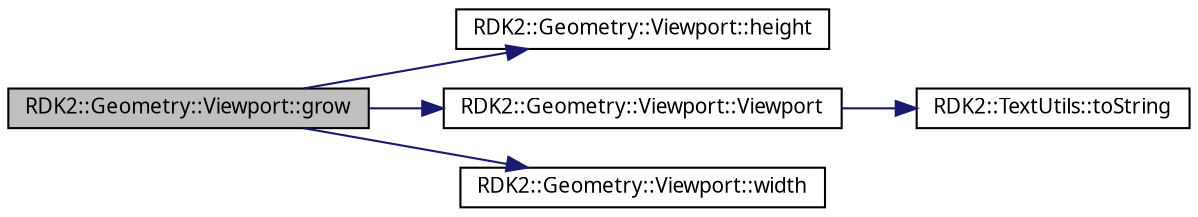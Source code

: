 digraph G
{
  edge [fontname="FreeSans.ttf",fontsize=10,labelfontname="FreeSans.ttf",labelfontsize=10];
  node [fontname="FreeSans.ttf",fontsize=10,shape=record];
  rankdir=LR;
  Node1 [label="RDK2::Geometry::Viewport::grow",height=0.2,width=0.4,color="black", fillcolor="grey75", style="filled" fontcolor="black"];
  Node1 -> Node2 [color="midnightblue",fontsize=10,style="solid",fontname="FreeSans.ttf"];
  Node2 [label="RDK2::Geometry::Viewport::height",height=0.2,width=0.4,color="black", fillcolor="white", style="filled",URL="$class_r_d_k2_1_1_geometry_1_1_viewport.html#a7bb0789caa5c5a1ade8d836446547df"];
  Node1 -> Node3 [color="midnightblue",fontsize=10,style="solid",fontname="FreeSans.ttf"];
  Node3 [label="RDK2::Geometry::Viewport::Viewport",height=0.2,width=0.4,color="black", fillcolor="white", style="filled",URL="$class_r_d_k2_1_1_geometry_1_1_viewport.html#3a22fbdeda8634ac75f1bdd80284545f"];
  Node3 -> Node4 [color="midnightblue",fontsize=10,style="solid",fontname="FreeSans.ttf"];
  Node4 [label="RDK2::TextUtils::toString",height=0.2,width=0.4,color="black", fillcolor="white", style="filled",URL="$namespace_r_d_k2_1_1_text_utils.html#98aa4cfa55946ea4d1fe00c650f3b23a",tooltip="Useful template function for parsing using &lt;&lt; and &gt;&gt;."];
  Node1 -> Node5 [color="midnightblue",fontsize=10,style="solid",fontname="FreeSans.ttf"];
  Node5 [label="RDK2::Geometry::Viewport::width",height=0.2,width=0.4,color="black", fillcolor="white", style="filled",URL="$class_r_d_k2_1_1_geometry_1_1_viewport.html#080bf2211cf16555e729727adc8f96a8"];
}
